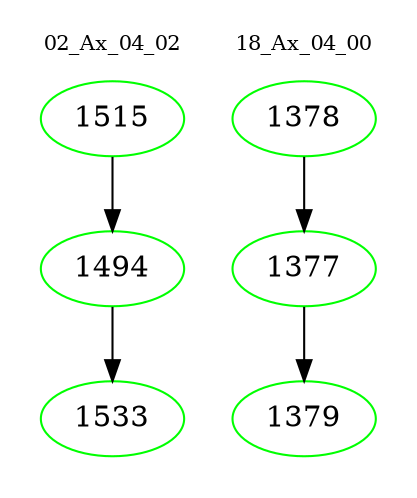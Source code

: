 digraph{
subgraph cluster_0 {
color = white
label = "02_Ax_04_02";
fontsize=10;
T0_1515 [label="1515", color="green"]
T0_1515 -> T0_1494 [color="black"]
T0_1494 [label="1494", color="green"]
T0_1494 -> T0_1533 [color="black"]
T0_1533 [label="1533", color="green"]
}
subgraph cluster_1 {
color = white
label = "18_Ax_04_00";
fontsize=10;
T1_1378 [label="1378", color="green"]
T1_1378 -> T1_1377 [color="black"]
T1_1377 [label="1377", color="green"]
T1_1377 -> T1_1379 [color="black"]
T1_1379 [label="1379", color="green"]
}
}

